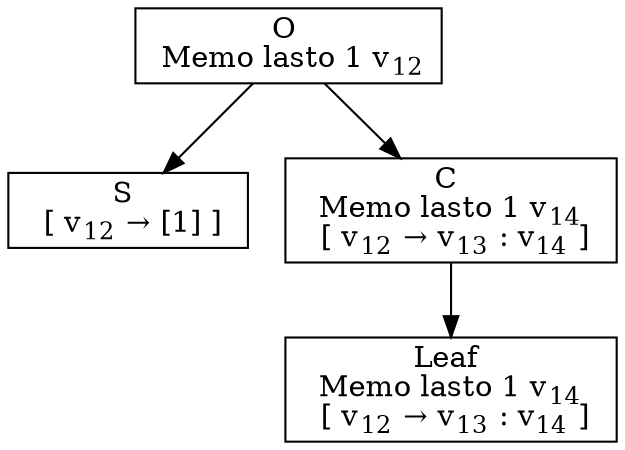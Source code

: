 digraph {
    graph [rankdir=TB
          ,bgcolor=transparent];
    node [shape=box
         ,fillcolor=white
         ,style=filled];
    0 [label=<O <BR/> Memo lasto 1 v<SUB>12</SUB>>];
    1 [label=<S <BR/>  [ v<SUB>12</SUB> &rarr; [1] ] >];
    2 [label=<C <BR/> Memo lasto 1 v<SUB>14</SUB> <BR/>  [ v<SUB>12</SUB> &rarr; v<SUB>13</SUB> : v<SUB>14</SUB> ] >];
    3 [label=<Leaf <BR/> Memo lasto 1 v<SUB>14</SUB> <BR/>  [ v<SUB>12</SUB> &rarr; v<SUB>13</SUB> : v<SUB>14</SUB> ] >];
    0 -> 1 [label=""];
    0 -> 2 [label=""];
    2 -> 3 [label=""];
}
